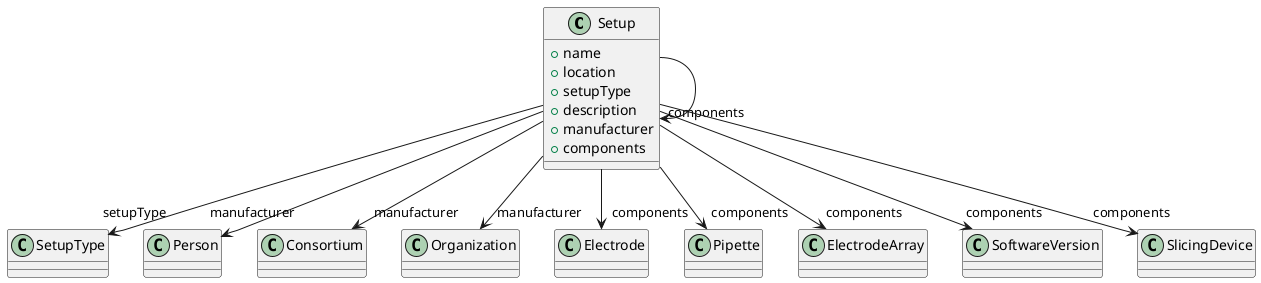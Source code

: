 @startuml
class Setup {
+name
+location
+setupType
+description
+manufacturer
+components

}
Setup -d-> "setupType" SetupType
Setup -d-> "manufacturer" Person
Setup -d-> "manufacturer" Consortium
Setup -d-> "manufacturer" Organization
Setup -d-> "components" Electrode
Setup -d-> "components" Pipette
Setup -d-> "components" ElectrodeArray
Setup -d-> "components" SoftwareVersion
Setup -d-> "components" Setup
Setup -d-> "components" SlicingDevice

@enduml